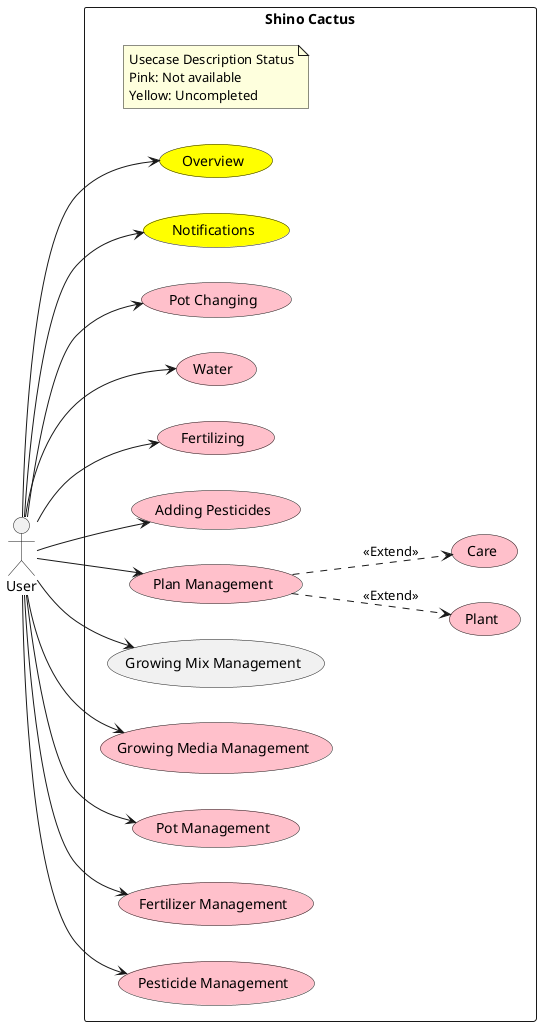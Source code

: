 @startuml Usecase
left to right direction
actor User
rectangle "Shino Cactus" as ShinoCactus{
    note "Usecase Description Status\nPink: Not available\nYellow: Uncompleted" as CommonNote

    usecase Overview #Yellow
    usecase Notifications #Yellow
    usecase "Pot Changing" as PotC #pink
    usecase Water #pink
    usecase Fertilizing #pink 
    usecase "Adding Pesticides" as APesticides #pink
    usecase "Plan Management" as PlanM #pink
    usecase Plant #pink
    usecase Care #pink
    usecase "Growing Mix Management" as GXM
    usecase "Growing Media Management" as GMM #pink
    usecase "Pot Management" as PotM #pink
    usecase "Fertilizer Management" as FertilizerM #pink
    usecase "Pesticide Management" as PesticideM #pink
}

User --> Overview
User --> Notifications
User --> PotC
User --> Water
User --> Fertilizing
User --> APesticides
User --> PlanM
User --> GXM
User --> GMM
User --> PotM
User --> FertilizerM
User --> PesticideM

PlanM ..> Plant : <<Extend>>
PlanM ..> Care : <<Extend>>
@enduml